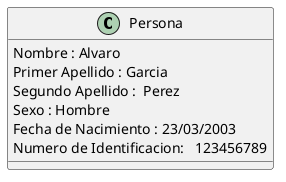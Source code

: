 @startuml
class Persona {
    Nombre : Alvaro
    Primer Apellido : Garcia    
    Segundo Apellido :  Perez
    Sexo : Hombre
    Fecha de Nacimiento : 23/03/2003
    Numero de Identificacion:   123456789
    

}
@enduml